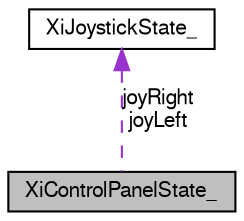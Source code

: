 digraph G
{
  bgcolor="transparent";
  edge [fontname="FreeSans",fontsize="10",labelfontname="FreeSans",labelfontsize="10"];
  node [fontname="FreeSans",fontsize="10",shape=record];
  Node1 [label="XiControlPanelState_",height=0.2,width=0.4,color="black", fillcolor="grey75", style="filled" fontcolor="black"];
  Node2 -> Node1 [dir=back,color="darkorchid3",fontsize="10",style="dashed",label="joyRight\njoyLeft",fontname="FreeSans"];
  Node2 [label="XiJoystickState_",height=0.2,width=0.4,color="black",URL="$structXiJoystickState__.html"];
}
